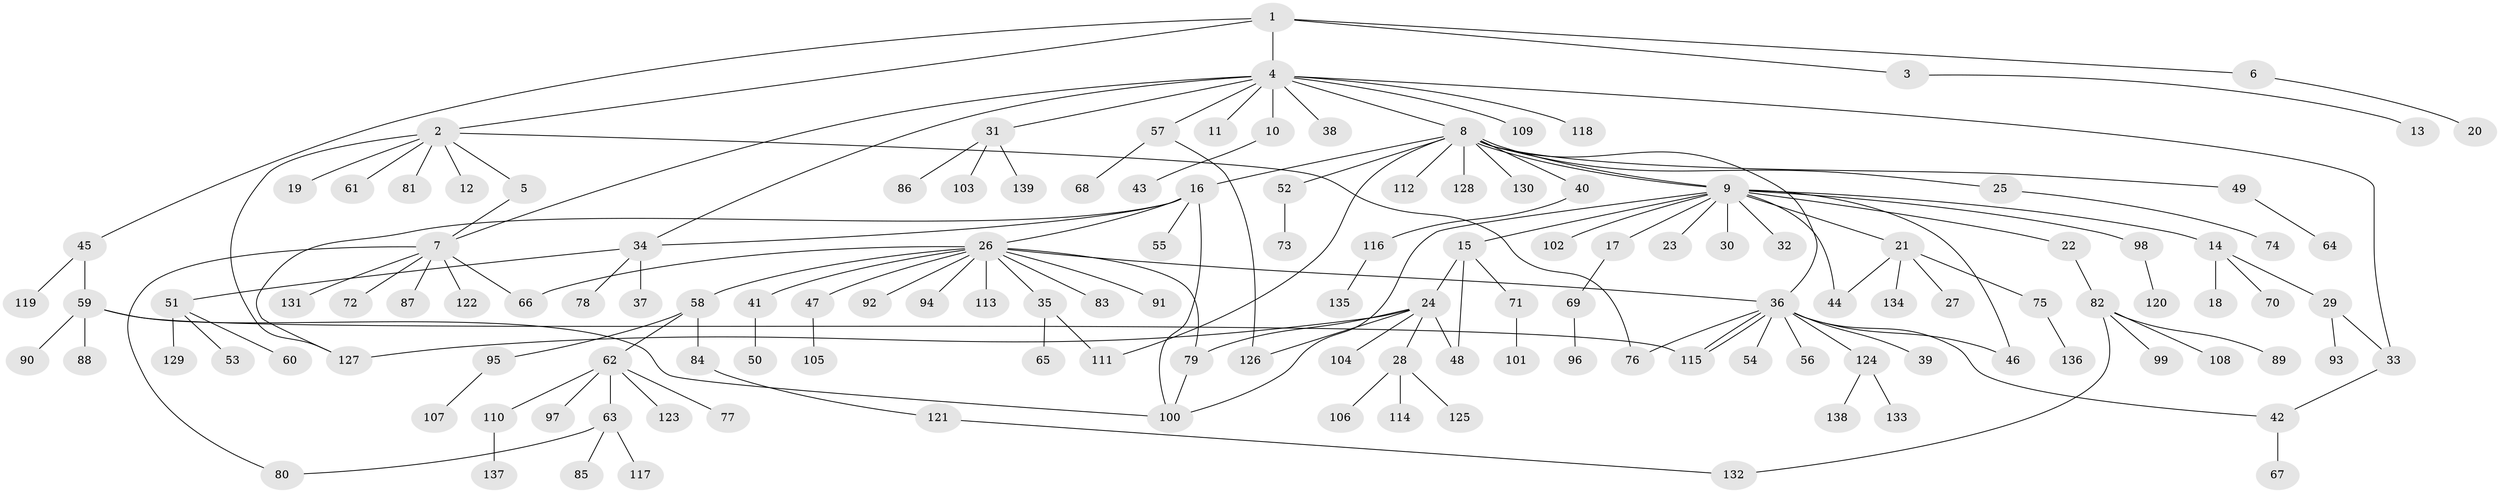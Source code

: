 // Generated by graph-tools (version 1.1) at 2025/01/03/09/25 03:01:41]
// undirected, 139 vertices, 161 edges
graph export_dot {
graph [start="1"]
  node [color=gray90,style=filled];
  1;
  2;
  3;
  4;
  5;
  6;
  7;
  8;
  9;
  10;
  11;
  12;
  13;
  14;
  15;
  16;
  17;
  18;
  19;
  20;
  21;
  22;
  23;
  24;
  25;
  26;
  27;
  28;
  29;
  30;
  31;
  32;
  33;
  34;
  35;
  36;
  37;
  38;
  39;
  40;
  41;
  42;
  43;
  44;
  45;
  46;
  47;
  48;
  49;
  50;
  51;
  52;
  53;
  54;
  55;
  56;
  57;
  58;
  59;
  60;
  61;
  62;
  63;
  64;
  65;
  66;
  67;
  68;
  69;
  70;
  71;
  72;
  73;
  74;
  75;
  76;
  77;
  78;
  79;
  80;
  81;
  82;
  83;
  84;
  85;
  86;
  87;
  88;
  89;
  90;
  91;
  92;
  93;
  94;
  95;
  96;
  97;
  98;
  99;
  100;
  101;
  102;
  103;
  104;
  105;
  106;
  107;
  108;
  109;
  110;
  111;
  112;
  113;
  114;
  115;
  116;
  117;
  118;
  119;
  120;
  121;
  122;
  123;
  124;
  125;
  126;
  127;
  128;
  129;
  130;
  131;
  132;
  133;
  134;
  135;
  136;
  137;
  138;
  139;
  1 -- 2;
  1 -- 3;
  1 -- 4;
  1 -- 6;
  1 -- 45;
  2 -- 5;
  2 -- 12;
  2 -- 19;
  2 -- 61;
  2 -- 76;
  2 -- 81;
  2 -- 127;
  3 -- 13;
  4 -- 7;
  4 -- 8;
  4 -- 10;
  4 -- 11;
  4 -- 31;
  4 -- 33;
  4 -- 34;
  4 -- 38;
  4 -- 57;
  4 -- 109;
  4 -- 118;
  5 -- 7;
  6 -- 20;
  7 -- 66;
  7 -- 72;
  7 -- 80;
  7 -- 87;
  7 -- 122;
  7 -- 131;
  8 -- 9;
  8 -- 9;
  8 -- 16;
  8 -- 25;
  8 -- 36;
  8 -- 40;
  8 -- 49;
  8 -- 52;
  8 -- 111;
  8 -- 112;
  8 -- 128;
  8 -- 130;
  9 -- 14;
  9 -- 15;
  9 -- 17;
  9 -- 21;
  9 -- 22;
  9 -- 23;
  9 -- 30;
  9 -- 32;
  9 -- 44;
  9 -- 46;
  9 -- 98;
  9 -- 100;
  9 -- 102;
  10 -- 43;
  14 -- 18;
  14 -- 29;
  14 -- 70;
  15 -- 24;
  15 -- 48;
  15 -- 71;
  16 -- 26;
  16 -- 34;
  16 -- 55;
  16 -- 100;
  16 -- 127;
  17 -- 69;
  21 -- 27;
  21 -- 44;
  21 -- 75;
  21 -- 134;
  22 -- 82;
  24 -- 28;
  24 -- 48;
  24 -- 79;
  24 -- 104;
  24 -- 126;
  24 -- 127;
  25 -- 74;
  26 -- 35;
  26 -- 36;
  26 -- 41;
  26 -- 47;
  26 -- 58;
  26 -- 66;
  26 -- 79;
  26 -- 83;
  26 -- 91;
  26 -- 92;
  26 -- 94;
  26 -- 113;
  28 -- 106;
  28 -- 114;
  28 -- 125;
  29 -- 33;
  29 -- 93;
  31 -- 86;
  31 -- 103;
  31 -- 139;
  33 -- 42;
  34 -- 37;
  34 -- 51;
  34 -- 78;
  35 -- 65;
  35 -- 111;
  36 -- 39;
  36 -- 42;
  36 -- 46;
  36 -- 54;
  36 -- 56;
  36 -- 76;
  36 -- 115;
  36 -- 115;
  36 -- 124;
  40 -- 116;
  41 -- 50;
  42 -- 67;
  45 -- 59;
  45 -- 119;
  47 -- 105;
  49 -- 64;
  51 -- 53;
  51 -- 60;
  51 -- 129;
  52 -- 73;
  57 -- 68;
  57 -- 126;
  58 -- 62;
  58 -- 84;
  58 -- 95;
  59 -- 88;
  59 -- 90;
  59 -- 100;
  59 -- 115;
  62 -- 63;
  62 -- 77;
  62 -- 97;
  62 -- 110;
  62 -- 123;
  63 -- 80;
  63 -- 85;
  63 -- 117;
  69 -- 96;
  71 -- 101;
  75 -- 136;
  79 -- 100;
  82 -- 89;
  82 -- 99;
  82 -- 108;
  82 -- 132;
  84 -- 121;
  95 -- 107;
  98 -- 120;
  110 -- 137;
  116 -- 135;
  121 -- 132;
  124 -- 133;
  124 -- 138;
}
